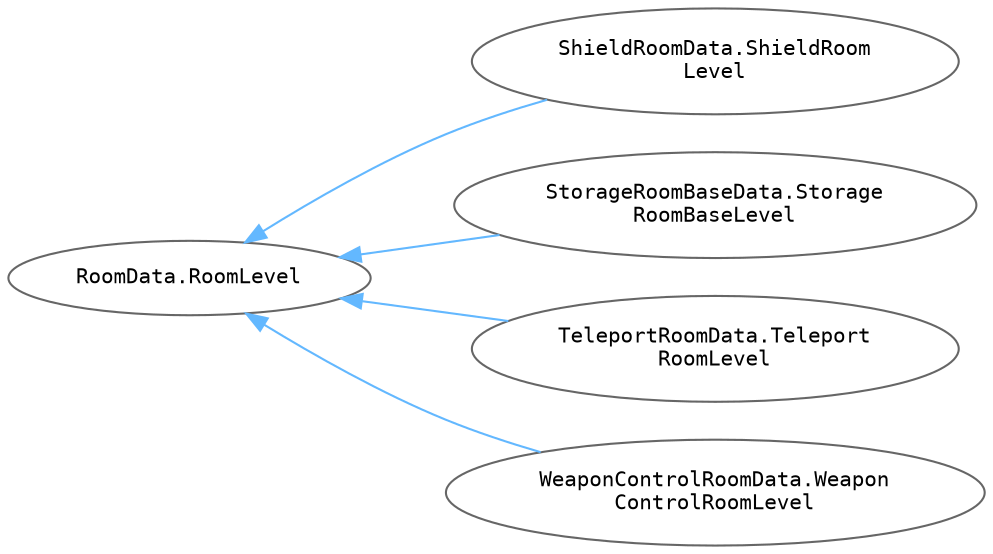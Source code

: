 digraph "Graphical Class Hierarchy"
{
 // INTERACTIVE_SVG=YES
 // LATEX_PDF_SIZE
  bgcolor="transparent";
  edge [fontname=Helvetica,fontsize=10,labelfontname=Helvetica,labelfontsize=10];
  node [fontname=Helvetica,fontsize=10,fontname=Consolas fontsize=10 style=filled height=0.2 width=0.4 margin=0.1];
  rankdir="LR";
  Node0 [id="Node000000",label="RoomData.RoomLevel",height=0.2,width=0.4,color="grey40", fillcolor="white", style="filled",URL="$class_room_data_1_1_room_level.html",tooltip=" "];
  Node0 -> Node1 [id="edge108_Node000000_Node000001",dir="back",color="steelblue1",style="solid",tooltip=" "];
  Node1 [id="Node000001",label="ShieldRoomData.ShieldRoom\lLevel",height=0.2,width=0.4,color="grey40", fillcolor="white", style="filled",URL="$class_shield_room_data_1_1_shield_room_level.html",tooltip="배리어실의 레벨별 데이터 구조."];
  Node0 -> Node2 [id="edge109_Node000000_Node000002",dir="back",color="steelblue1",style="solid",tooltip=" "];
  Node2 [id="Node000002",label="StorageRoomBaseData.Storage\lRoomBaseLevel",height=0.2,width=0.4,color="grey40", fillcolor="white", style="filled",URL="$class_storage_room_base_data_1_1_storage_room_base_level.html",tooltip="공통 창고 데이터 구조. 종류별 저장 용량 등을 정의합니다."];
  Node0 -> Node3 [id="edge110_Node000000_Node000003",dir="back",color="steelblue1",style="solid",tooltip=" "];
  Node3 [id="Node000003",label="TeleportRoomData.Teleport\lRoomLevel",height=0.2,width=0.4,color="grey40", fillcolor="white", style="filled",URL="$class_teleport_room_data_1_1_teleport_room_level.html",tooltip="텔레포트실의 레벨별 데이터 구조."];
  Node0 -> Node4 [id="edge111_Node000000_Node000004",dir="back",color="steelblue1",style="solid",tooltip=" "];
  Node4 [id="Node000004",label="WeaponControlRoomData.Weapon\lControlRoomLevel",height=0.2,width=0.4,color="grey40", fillcolor="white", style="filled",URL="$class_weapon_control_room_data_1_1_weapon_control_room_level.html",tooltip="조준석의 레벨별 데이터 구조."];
}
